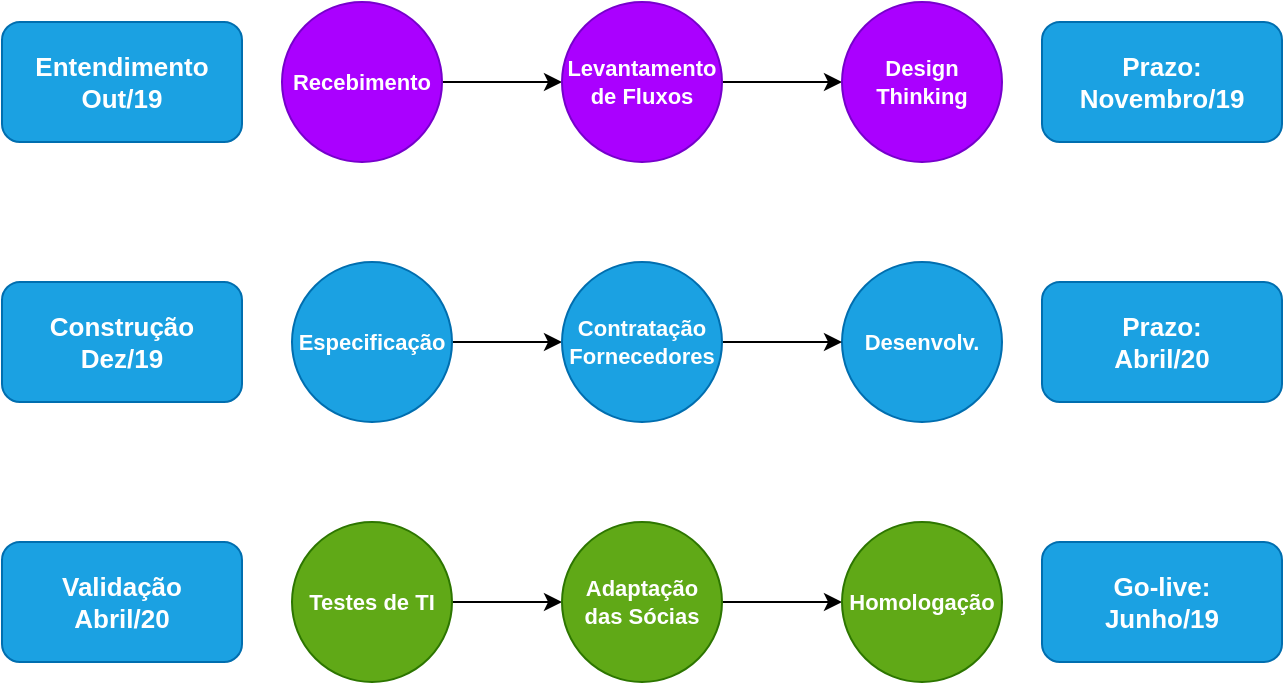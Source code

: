 <mxfile version="12.7.1" type="github"><diagram id="ZTwRjpQaeGu7MBUoPaFl" name="Page-1"><mxGraphModel dx="1021" dy="567" grid="1" gridSize="10" guides="1" tooltips="1" connect="1" arrows="1" fold="1" page="1" pageScale="1" pageWidth="827" pageHeight="1169" math="0" shadow="0"><root><mxCell id="0"/><mxCell id="1" parent="0"/><mxCell id="pMiSIhhBQEkNktz_2Eiv-23" style="edgeStyle=orthogonalEdgeStyle;rounded=0;orthogonalLoop=1;jettySize=auto;html=1;entryX=0;entryY=0.5;entryDx=0;entryDy=0;fontSize=11;" edge="1" parent="1" source="pMiSIhhBQEkNktz_2Eiv-1" target="pMiSIhhBQEkNktz_2Eiv-3"><mxGeometry relative="1" as="geometry"/></mxCell><mxCell id="pMiSIhhBQEkNktz_2Eiv-1" value="Recebimento" style="ellipse;whiteSpace=wrap;html=1;aspect=fixed;fillColor=#aa00ff;strokeColor=#7700CC;fontColor=#ffffff;fontStyle=1;fontSize=11;" vertex="1" parent="1"><mxGeometry x="160" y="90" width="80" height="80" as="geometry"/></mxCell><mxCell id="pMiSIhhBQEkNktz_2Eiv-24" style="edgeStyle=orthogonalEdgeStyle;rounded=0;orthogonalLoop=1;jettySize=auto;html=1;entryX=0;entryY=0.5;entryDx=0;entryDy=0;fontSize=11;" edge="1" parent="1" source="pMiSIhhBQEkNktz_2Eiv-3" target="pMiSIhhBQEkNktz_2Eiv-4"><mxGeometry relative="1" as="geometry"/></mxCell><mxCell id="pMiSIhhBQEkNktz_2Eiv-3" value="Levantamento&lt;br style=&quot;font-size: 11px;&quot;&gt;de Fluxos" style="ellipse;whiteSpace=wrap;html=1;aspect=fixed;fillColor=#aa00ff;strokeColor=#7700CC;fontColor=#ffffff;fontStyle=1;fontSize=11;" vertex="1" parent="1"><mxGeometry x="300" y="90" width="80" height="80" as="geometry"/></mxCell><mxCell id="pMiSIhhBQEkNktz_2Eiv-4" value="Design&lt;br style=&quot;font-size: 11px;&quot;&gt;Thinking" style="ellipse;whiteSpace=wrap;html=1;aspect=fixed;fillColor=#aa00ff;strokeColor=#7700CC;fontColor=#ffffff;fontStyle=1;fontSize=11;" vertex="1" parent="1"><mxGeometry x="440" y="90" width="80" height="80" as="geometry"/></mxCell><mxCell id="pMiSIhhBQEkNktz_2Eiv-25" style="edgeStyle=orthogonalEdgeStyle;rounded=0;orthogonalLoop=1;jettySize=auto;html=1;entryX=0;entryY=0.5;entryDx=0;entryDy=0;fontSize=11;" edge="1" parent="1" source="pMiSIhhBQEkNktz_2Eiv-8" target="pMiSIhhBQEkNktz_2Eiv-22"><mxGeometry relative="1" as="geometry"/></mxCell><mxCell id="pMiSIhhBQEkNktz_2Eiv-8" value="Especificação" style="ellipse;whiteSpace=wrap;html=1;aspect=fixed;fillColor=#1ba1e2;strokeColor=#006EAF;fontStyle=1;fontSize=11;fontColor=#ffffff;" vertex="1" parent="1"><mxGeometry x="165" y="220" width="80" height="80" as="geometry"/></mxCell><mxCell id="pMiSIhhBQEkNktz_2Eiv-15" value="Desenvolv." style="ellipse;whiteSpace=wrap;html=1;aspect=fixed;fillColor=#1ba1e2;strokeColor=#006EAF;fontStyle=1;fontSize=11;fontColor=#ffffff;" vertex="1" parent="1"><mxGeometry x="440" y="220" width="80" height="80" as="geometry"/></mxCell><mxCell id="pMiSIhhBQEkNktz_2Eiv-27" style="edgeStyle=orthogonalEdgeStyle;rounded=0;orthogonalLoop=1;jettySize=auto;html=1;fontSize=11;" edge="1" parent="1" source="pMiSIhhBQEkNktz_2Eiv-18" target="pMiSIhhBQEkNktz_2Eiv-20"><mxGeometry relative="1" as="geometry"/></mxCell><mxCell id="pMiSIhhBQEkNktz_2Eiv-18" value="Testes de TI" style="ellipse;whiteSpace=wrap;html=1;aspect=fixed;fillColor=#60a917;strokeColor=#2D7600;fontStyle=1;fontSize=11;fontColor=#ffffff;" vertex="1" parent="1"><mxGeometry x="165" y="350" width="80" height="80" as="geometry"/></mxCell><mxCell id="pMiSIhhBQEkNktz_2Eiv-28" style="edgeStyle=orthogonalEdgeStyle;rounded=0;orthogonalLoop=1;jettySize=auto;html=1;fontSize=11;" edge="1" parent="1" source="pMiSIhhBQEkNktz_2Eiv-20" target="pMiSIhhBQEkNktz_2Eiv-21"><mxGeometry relative="1" as="geometry"/></mxCell><mxCell id="pMiSIhhBQEkNktz_2Eiv-20" value="Adaptação das Sócias" style="ellipse;whiteSpace=wrap;html=1;aspect=fixed;fillColor=#60a917;strokeColor=#2D7600;fontStyle=1;fontSize=11;fontColor=#ffffff;" vertex="1" parent="1"><mxGeometry x="300" y="350" width="80" height="80" as="geometry"/></mxCell><mxCell id="pMiSIhhBQEkNktz_2Eiv-21" value="Homologação" style="ellipse;whiteSpace=wrap;html=1;aspect=fixed;fillColor=#60a917;strokeColor=#2D7600;fontStyle=1;fontSize=11;fontColor=#ffffff;" vertex="1" parent="1"><mxGeometry x="440" y="350" width="80" height="80" as="geometry"/></mxCell><mxCell id="pMiSIhhBQEkNktz_2Eiv-26" style="edgeStyle=orthogonalEdgeStyle;rounded=0;orthogonalLoop=1;jettySize=auto;html=1;fontSize=11;" edge="1" parent="1" source="pMiSIhhBQEkNktz_2Eiv-22" target="pMiSIhhBQEkNktz_2Eiv-15"><mxGeometry relative="1" as="geometry"/></mxCell><mxCell id="pMiSIhhBQEkNktz_2Eiv-22" value="Contratação&lt;br style=&quot;font-size: 11px;&quot;&gt;Fornecedores" style="ellipse;whiteSpace=wrap;html=1;aspect=fixed;fillColor=#1ba1e2;strokeColor=#006EAF;fontStyle=1;fontSize=11;fontColor=#ffffff;" vertex="1" parent="1"><mxGeometry x="300" y="220" width="80" height="80" as="geometry"/></mxCell><mxCell id="pMiSIhhBQEkNktz_2Eiv-29" value="Entendimento&lt;br&gt;Out/19" style="rounded=1;whiteSpace=wrap;html=1;fillColor=#1ba1e2;strokeColor=#006EAF;fontColor=#ffffff;fontStyle=1;fontSize=13;" vertex="1" parent="1"><mxGeometry x="20" y="100" width="120" height="60" as="geometry"/></mxCell><mxCell id="pMiSIhhBQEkNktz_2Eiv-30" value="Construção&lt;br&gt;Dez/19" style="rounded=1;whiteSpace=wrap;html=1;fillColor=#1ba1e2;strokeColor=#006EAF;fontColor=#ffffff;fontStyle=1;fontSize=13;" vertex="1" parent="1"><mxGeometry x="20" y="230" width="120" height="60" as="geometry"/></mxCell><mxCell id="pMiSIhhBQEkNktz_2Eiv-31" value="Validação&lt;br&gt;Abril/20" style="rounded=1;whiteSpace=wrap;html=1;fillColor=#1ba1e2;strokeColor=#006EAF;fontColor=#ffffff;fontStyle=1;fontSize=13;" vertex="1" parent="1"><mxGeometry x="20" y="360" width="120" height="60" as="geometry"/></mxCell><mxCell id="pMiSIhhBQEkNktz_2Eiv-32" value="Prazo:&lt;br&gt;Novembro/19" style="rounded=1;whiteSpace=wrap;html=1;fillColor=#1ba1e2;strokeColor=#006EAF;fontColor=#ffffff;fontStyle=1;fontSize=13;" vertex="1" parent="1"><mxGeometry x="540" y="100" width="120" height="60" as="geometry"/></mxCell><mxCell id="pMiSIhhBQEkNktz_2Eiv-33" value="Prazo:&lt;br&gt;Abril/20" style="rounded=1;whiteSpace=wrap;html=1;fillColor=#1ba1e2;strokeColor=#006EAF;fontColor=#ffffff;fontStyle=1;fontSize=13;" vertex="1" parent="1"><mxGeometry x="540" y="230" width="120" height="60" as="geometry"/></mxCell><mxCell id="pMiSIhhBQEkNktz_2Eiv-34" value="Go-live:&lt;br&gt;Junho/19" style="rounded=1;whiteSpace=wrap;html=1;fillColor=#1ba1e2;strokeColor=#006EAF;fontColor=#ffffff;fontStyle=1;fontSize=13;" vertex="1" parent="1"><mxGeometry x="540" y="360" width="120" height="60" as="geometry"/></mxCell></root></mxGraphModel></diagram></mxfile>